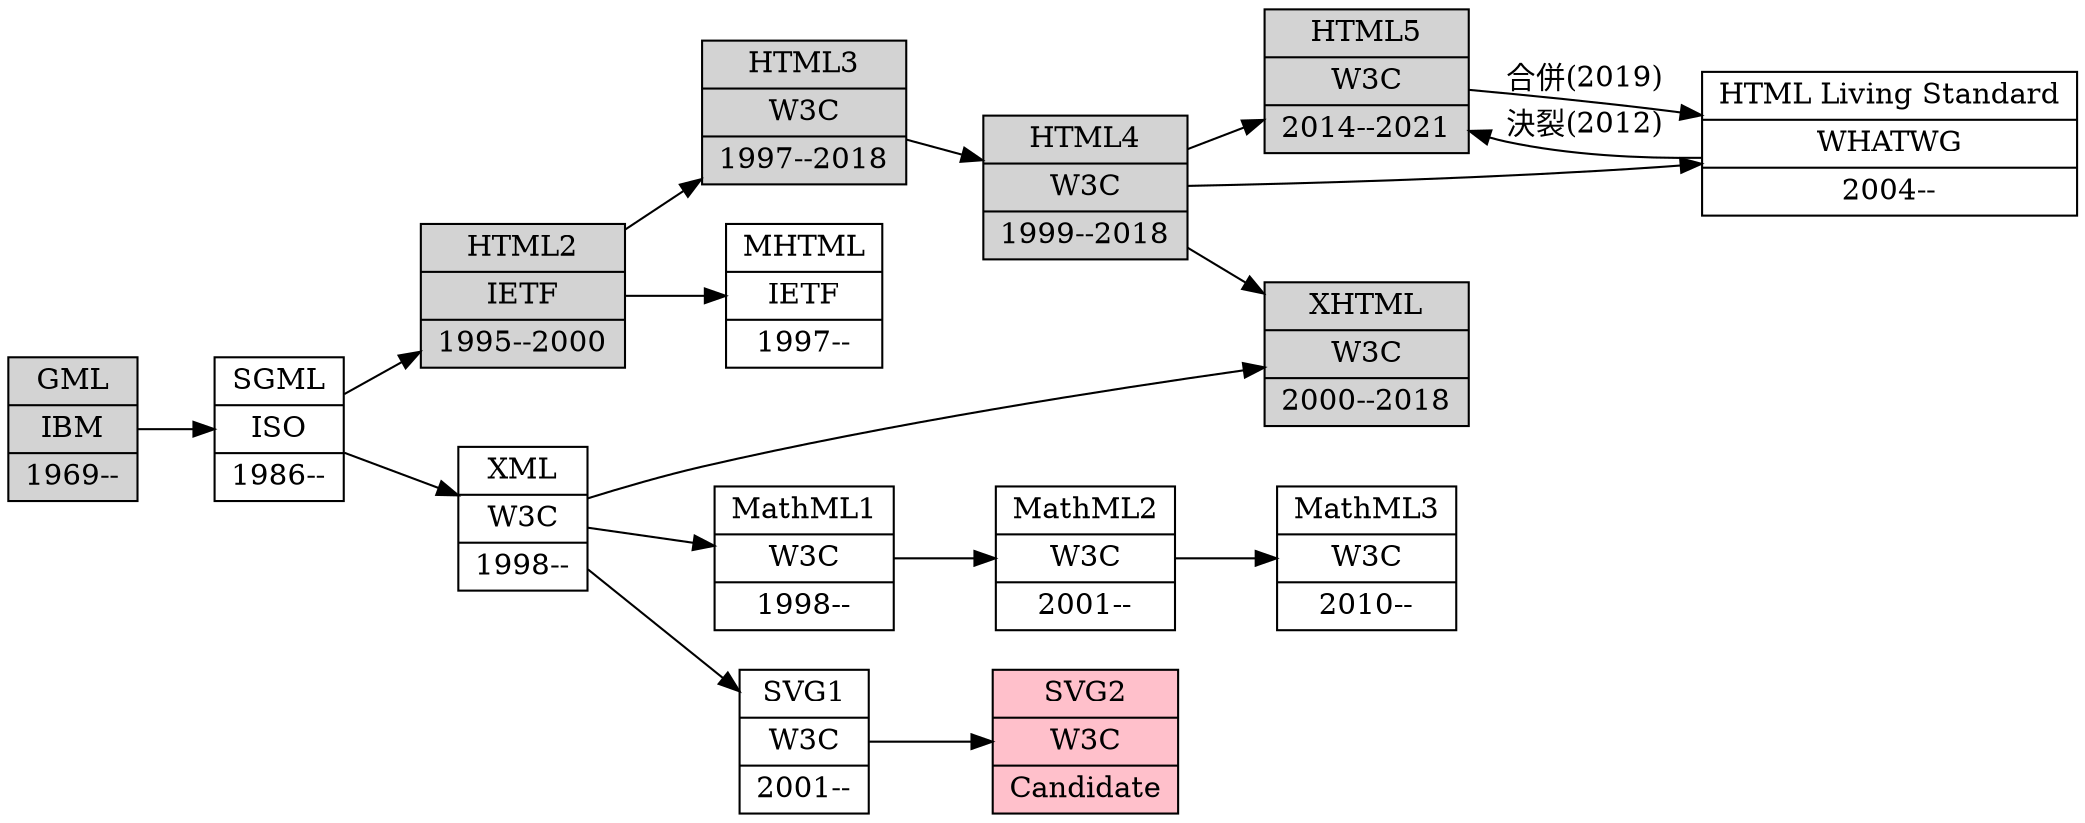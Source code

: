 digraph {
  rankdir=LR

  node [shape=record]

  GML[label="GML|IBM|1969--" style="solid,filled" fillcolor="lightgray"]
  SGML[label="SGML|ISO|1986--"]
  HTML2[label="HTML2|IETF|1995--2000" style="solid,filled" fillcolor="lightgray"]
  HTML3[label="HTML3|W3C|1997--2018" style="solid,filled" fillcolor="lightgray"]
  HTML4[label="HTML4|W3C|1999--2018" style="solid,filled" fillcolor="lightgray"]
  HTML5[label="HTML5|W3C|2014--2021" style="solid,filled" fillcolor="lightgray"]
  HTMLLS[label="HTML Living Standard|WHATWG|2004--"]
  XML[label="XML|W3C|1998--"]
  XHTML[label="XHTML|W3C|2000--2018" style="solid,filled" fillcolor="lightgray"]
  MHTML[label="MHTML|IETF|1997--"]
  MathML1[label="MathML1|W3C|1998--"]
  MathML2[label="MathML2|W3C|2001--"]
  MathML3[label="MathML3|W3C|2010--"]
  SVG1[label="SVG1|W3C|2001--"]
  SVG2[label="SVG2|W3C|Candidate" style="solid,filled" fillcolor="pink"]

  GML -> SGML -> {HTML2 XML}
  HTML2 -> HTML3 -> HTML4 -> {HTMLLS HTML5}
  HTMLLS -> HTML5 [label="決裂(2012)"]
  HTML5 -> HTMLLS [label="合併(2019)"]
  {HTML4 XML} -> XHTML
  HTML2 -> MHTML
  XML -> MathML1 -> MathML2 -> MathML3
  XML -> SVG1 -> SVG2
}